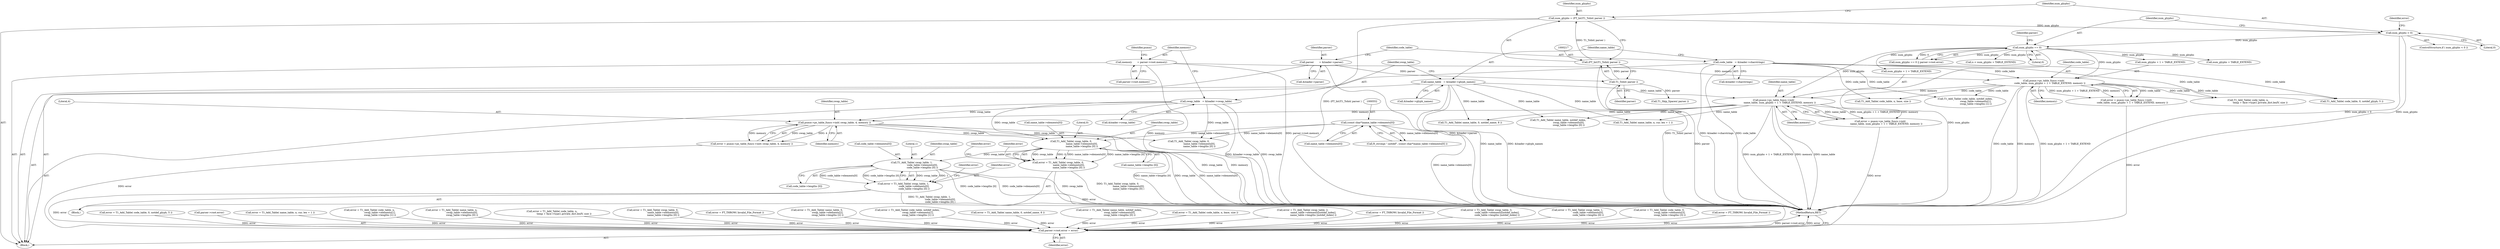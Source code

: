 digraph "0_savannah_dd89710f0f643eb0f99a3830e0712d26c7642acd@array" {
"1000719" [label="(Call,T1_Add_Table( swap_table, 0,\n                            name_table->elements[0],\n                            name_table->lengths [0] ))"];
"1000275" [label="(Call,psaux->ps_table_funcs->init( swap_table, 4, memory ))"];
"1000172" [label="(Call,swap_table   = &loader->swap_table)"];
"1000262" [label="(Call,psaux->ps_table_funcs->init(\n                name_table, num_glyphs + 1 + TABLE_EXTEND, memory ))"];
"1000165" [label="(Call,name_table   = &loader->glyph_names)"];
"1000232" [label="(Call,num_glyphs == 0)"];
"1000221" [label="(Call,num_glyphs < 0)"];
"1000214" [label="(Call,num_glyphs = (FT_Int)T1_ToInt( parser ))"];
"1000216" [label="(Call,(FT_Int)T1_ToInt( parser ))"];
"1000218" [label="(Call,T1_ToInt( parser ))"];
"1000151" [label="(Call,parser       = &loader->parser)"];
"1000249" [label="(Call,psaux->ps_table_funcs->init(\n                code_table, num_glyphs + 1 + TABLE_EXTEND, memory ))"];
"1000158" [label="(Call,code_table   = &loader->charstrings)"];
"1000179" [label="(Call,memory       = parser->root.memory)"];
"1000551" [label="(Call,(const char*)name_table->elements[0])"];
"1000717" [label="(Call,error = T1_Add_Table( swap_table, 0,\n                            name_table->elements[0],\n                            name_table->lengths [0] ))"];
"1000816" [label="(Call,parser->root.error = error)"];
"1000737" [label="(Call,T1_Add_Table( swap_table, 1,\n                            code_table->elements[0],\n                            code_table->lengths [0] ))"];
"1000735" [label="(Call,error = T1_Add_Table( swap_table, 1,\n                            code_table->elements[0],\n                            code_table->lengths [0] ))"];
"1000251" [label="(Call,num_glyphs + 1 + TABLE_EXTEND)"];
"1000412" [label="(Call,T1_Add_Table( name_table, n, cur, len + 1 ))"];
"1000765" [label="(Call,T1_Add_Table( code_table, 0, notdef_glyph, 5 ))"];
"1000685" [label="(Call,error = T1_Add_Table( code_table, 0,\n                            swap_table->elements[3],\n                            swap_table->lengths [3] ))"];
"1000172" [label="(Call,swap_table   = &loader->swap_table)"];
"1000484" [label="(Call,error = FT_THROW( Invalid_File_Format ))"];
"1000181" [label="(Call,parser->root.memory)"];
"1000468" [label="(Call,num_glyphs + TABLE_EXTEND)"];
"1000740" [label="(Call,code_table->elements[0])"];
"1000260" [label="(Call,error = psaux->ps_table_funcs->init(\n                name_table, num_glyphs + 1 + TABLE_EXTEND, memory ))"];
"1000249" [label="(Call,psaux->ps_table_funcs->init(\n                code_table, num_glyphs + 1 + TABLE_EXTEND, memory ))"];
"1000189" [label="(Identifier,psaux)"];
"1000745" [label="(Call,code_table->lengths [0])"];
"1000736" [label="(Identifier,error)"];
"1000174" [label="(Call,&loader->swap_table)"];
"1000220" [label="(ControlStructure,if ( num_glyphs < 0 ))"];
"1000151" [label="(Call,parser       = &loader->parser)"];
"1000763" [label="(Call,error = T1_Add_Table( code_table, 0, notdef_glyph, 5 ))"];
"1000269" [label="(Identifier,memory)"];
"1000263" [label="(Identifier,name_table)"];
"1000250" [label="(Identifier,code_table)"];
"1000727" [label="(Call,name_table->lengths [0])"];
"1000755" [label="(Call,T1_Add_Table( name_table, 0, notdef_name, 8 ))"];
"1000735" [label="(Call,error = T1_Add_Table( swap_table, 1,\n                            code_table->elements[0],\n                            code_table->lengths [0] ))"];
"1000221" [label="(Call,num_glyphs < 0)"];
"1000817" [label="(Call,parser->root.error)"];
"1000410" [label="(Call,error = T1_Add_Table( name_table, n, cur, len + 1 ))"];
"1000226" [label="(Identifier,error)"];
"1000791" [label="(Call,error = T1_Add_Table( code_table, n,\n                            swap_table->elements[1],\n                            swap_table->lengths [1] ))"];
"1000773" [label="(Call,error = T1_Add_Table( name_table, n,\n                            swap_table->elements[0],\n                            swap_table->lengths [0] ))"];
"1000816" [label="(Call,parser->root.error = error)"];
"1000561" [label="(Call,T1_Add_Table( swap_table, 0,\n                            name_table->elements[0],\n                            name_table->lengths [0] ))"];
"1000707" [label="(Block,)"];
"1000276" [label="(Identifier,swap_table)"];
"1000231" [label="(Call,num_glyphs == 0 || parser->root.error)"];
"1000223" [label="(Literal,0)"];
"1000553" [label="(Call,name_table->elements[0])"];
"1000215" [label="(Identifier,num_glyphs)"];
"1000511" [label="(Call,error = T1_Add_Table( code_table, n,\n                                temp + face->type1.private_dict.lenIV, size ))"];
"1000153" [label="(Call,&loader->parser)"];
"1000149" [label="(Block,)"];
"1000823" [label="(MethodReturn,RET)"];
"1000633" [label="(Call,T1_Add_Table( name_table, notdef_index,\n                            swap_table->elements[0],\n                            swap_table->lengths [0] ))"];
"1000160" [label="(Call,&loader->charstrings)"];
"1000822" [label="(Identifier,error)"];
"1000222" [label="(Identifier,num_glyphs)"];
"1000559" [label="(Call,error = T1_Add_Table( swap_table, 0,\n                            name_table->elements[0],\n                            name_table->lengths [0] ))"];
"1000247" [label="(Call,error = psaux->ps_table_funcs->init(\n                code_table, num_glyphs + 1 + TABLE_EXTEND, memory ))"];
"1000158" [label="(Call,code_table   = &loader->charstrings)"];
"1000166" [label="(Identifier,name_table)"];
"1000379" [label="(Call,error = FT_THROW( Invalid_File_Format ))"];
"1000722" [label="(Call,name_table->elements[0])"];
"1000219" [label="(Identifier,parser)"];
"1000264" [label="(Call,num_glyphs + 1 + TABLE_EXTEND)"];
"1000531" [label="(Call,T1_Add_Table( code_table, n, base, size ))"];
"1000466" [label="(Call,n < num_glyphs + TABLE_EXTEND)"];
"1000159" [label="(Identifier,code_table)"];
"1000167" [label="(Call,&loader->glyph_names)"];
"1000667" [label="(Call,error = T1_Add_Table( name_table, 0,\n                            swap_table->elements[2],\n                            swap_table->lengths [2] ))"];
"1000237" [label="(Identifier,parser)"];
"1000649" [label="(Call,error = T1_Add_Table( code_table, notdef_index,\n                            swap_table->elements[1],\n                            swap_table->lengths [1] ))"];
"1000733" [label="(Identifier,error)"];
"1000753" [label="(Call,error = T1_Add_Table( name_table, 0, notdef_name, 8 ))"];
"1000631" [label="(Call,error = T1_Add_Table( name_table, notdef_index,\n                            swap_table->elements[0],\n                            swap_table->lengths [0] ))"];
"1000278" [label="(Identifier,memory)"];
"1000719" [label="(Call,T1_Add_Table( swap_table, 0,\n                            name_table->elements[0],\n                            name_table->lengths [0] ))"];
"1000152" [label="(Identifier,parser)"];
"1000256" [label="(Identifier,memory)"];
"1000651" [label="(Call,T1_Add_Table( code_table, notdef_index,\n                            swap_table->elements[1],\n                            swap_table->lengths [1] ))"];
"1000289" [label="(Call,T1_Skip_Spaces( parser ))"];
"1000717" [label="(Call,error = T1_Add_Table( swap_table, 0,\n                            name_table->elements[0],\n                            name_table->lengths [0] ))"];
"1000513" [label="(Call,T1_Add_Table( code_table, n,\n                                temp + face->type1.private_dict.lenIV, size ))"];
"1000739" [label="(Literal,1)"];
"1000234" [label="(Literal,0)"];
"1000751" [label="(Identifier,error)"];
"1000721" [label="(Literal,0)"];
"1000232" [label="(Call,num_glyphs == 0)"];
"1000529" [label="(Call,error = T1_Add_Table( code_table, n, base, size ))"];
"1000262" [label="(Call,psaux->ps_table_funcs->init(\n                name_table, num_glyphs + 1 + TABLE_EXTEND, memory ))"];
"1000218" [label="(Call,T1_ToInt( parser ))"];
"1000233" [label="(Identifier,num_glyphs)"];
"1000718" [label="(Identifier,error)"];
"1000273" [label="(Call,error = psaux->ps_table_funcs->init( swap_table, 4, memory ))"];
"1000720" [label="(Identifier,swap_table)"];
"1000216" [label="(Call,(FT_Int)T1_ToInt( parser ))"];
"1000549" [label="(Call,ft_strcmp( \".notdef\", (const char*)name_table->elements[0] ))"];
"1000179" [label="(Call,memory       = parser->root.memory)"];
"1000551" [label="(Call,(const char*)name_table->elements[0])"];
"1000595" [label="(Call,error = T1_Add_Table( swap_table, 2,\n                            name_table->elements[notdef_index],\n                            name_table->lengths [notdef_index] ))"];
"1000275" [label="(Call,psaux->ps_table_funcs->init( swap_table, 4, memory ))"];
"1000738" [label="(Identifier,swap_table)"];
"1000737" [label="(Call,T1_Add_Table( swap_table, 1,\n                            code_table->elements[0],\n                            code_table->lengths [0] ))"];
"1000173" [label="(Identifier,swap_table)"];
"1000165" [label="(Call,name_table   = &loader->glyph_names)"];
"1000277" [label="(Literal,4)"];
"1000225" [label="(Call,error = FT_THROW( Invalid_File_Format ))"];
"1000214" [label="(Call,num_glyphs = (FT_Int)T1_ToInt( parser ))"];
"1000613" [label="(Call,error = T1_Add_Table( swap_table, 3,\n                            code_table->elements[notdef_index],\n                            code_table->lengths [notdef_index] ))"];
"1000180" [label="(Identifier,memory)"];
"1000577" [label="(Call,error = T1_Add_Table( swap_table, 1,\n                            code_table->elements[0],\n                            code_table->lengths [0] ))"];
"1000719" -> "1000717"  [label="AST: "];
"1000719" -> "1000727"  [label="CFG: "];
"1000720" -> "1000719"  [label="AST: "];
"1000721" -> "1000719"  [label="AST: "];
"1000722" -> "1000719"  [label="AST: "];
"1000727" -> "1000719"  [label="AST: "];
"1000717" -> "1000719"  [label="CFG: "];
"1000719" -> "1000823"  [label="DDG: name_table->lengths [0]"];
"1000719" -> "1000823"  [label="DDG: swap_table"];
"1000719" -> "1000823"  [label="DDG: name_table->elements[0]"];
"1000719" -> "1000717"  [label="DDG: swap_table"];
"1000719" -> "1000717"  [label="DDG: 0"];
"1000719" -> "1000717"  [label="DDG: name_table->elements[0]"];
"1000719" -> "1000717"  [label="DDG: name_table->lengths [0]"];
"1000275" -> "1000719"  [label="DDG: swap_table"];
"1000172" -> "1000719"  [label="DDG: swap_table"];
"1000551" -> "1000719"  [label="DDG: name_table->elements[0]"];
"1000719" -> "1000737"  [label="DDG: swap_table"];
"1000275" -> "1000273"  [label="AST: "];
"1000275" -> "1000278"  [label="CFG: "];
"1000276" -> "1000275"  [label="AST: "];
"1000277" -> "1000275"  [label="AST: "];
"1000278" -> "1000275"  [label="AST: "];
"1000273" -> "1000275"  [label="CFG: "];
"1000275" -> "1000823"  [label="DDG: memory"];
"1000275" -> "1000823"  [label="DDG: swap_table"];
"1000275" -> "1000273"  [label="DDG: swap_table"];
"1000275" -> "1000273"  [label="DDG: 4"];
"1000275" -> "1000273"  [label="DDG: memory"];
"1000172" -> "1000275"  [label="DDG: swap_table"];
"1000262" -> "1000275"  [label="DDG: memory"];
"1000275" -> "1000561"  [label="DDG: swap_table"];
"1000172" -> "1000149"  [label="AST: "];
"1000172" -> "1000174"  [label="CFG: "];
"1000173" -> "1000172"  [label="AST: "];
"1000174" -> "1000172"  [label="AST: "];
"1000180" -> "1000172"  [label="CFG: "];
"1000172" -> "1000823"  [label="DDG: swap_table"];
"1000172" -> "1000823"  [label="DDG: &loader->swap_table"];
"1000172" -> "1000561"  [label="DDG: swap_table"];
"1000262" -> "1000260"  [label="AST: "];
"1000262" -> "1000269"  [label="CFG: "];
"1000263" -> "1000262"  [label="AST: "];
"1000264" -> "1000262"  [label="AST: "];
"1000269" -> "1000262"  [label="AST: "];
"1000260" -> "1000262"  [label="CFG: "];
"1000262" -> "1000823"  [label="DDG: memory"];
"1000262" -> "1000823"  [label="DDG: name_table"];
"1000262" -> "1000823"  [label="DDG: num_glyphs + 1 + TABLE_EXTEND"];
"1000262" -> "1000260"  [label="DDG: name_table"];
"1000262" -> "1000260"  [label="DDG: num_glyphs + 1 + TABLE_EXTEND"];
"1000262" -> "1000260"  [label="DDG: memory"];
"1000165" -> "1000262"  [label="DDG: name_table"];
"1000232" -> "1000262"  [label="DDG: num_glyphs"];
"1000249" -> "1000262"  [label="DDG: memory"];
"1000262" -> "1000412"  [label="DDG: name_table"];
"1000262" -> "1000633"  [label="DDG: name_table"];
"1000262" -> "1000755"  [label="DDG: name_table"];
"1000165" -> "1000149"  [label="AST: "];
"1000165" -> "1000167"  [label="CFG: "];
"1000166" -> "1000165"  [label="AST: "];
"1000167" -> "1000165"  [label="AST: "];
"1000173" -> "1000165"  [label="CFG: "];
"1000165" -> "1000823"  [label="DDG: name_table"];
"1000165" -> "1000823"  [label="DDG: &loader->glyph_names"];
"1000165" -> "1000412"  [label="DDG: name_table"];
"1000165" -> "1000633"  [label="DDG: name_table"];
"1000165" -> "1000755"  [label="DDG: name_table"];
"1000232" -> "1000231"  [label="AST: "];
"1000232" -> "1000234"  [label="CFG: "];
"1000233" -> "1000232"  [label="AST: "];
"1000234" -> "1000232"  [label="AST: "];
"1000237" -> "1000232"  [label="CFG: "];
"1000231" -> "1000232"  [label="CFG: "];
"1000232" -> "1000823"  [label="DDG: num_glyphs"];
"1000232" -> "1000231"  [label="DDG: num_glyphs"];
"1000232" -> "1000231"  [label="DDG: 0"];
"1000221" -> "1000232"  [label="DDG: num_glyphs"];
"1000232" -> "1000249"  [label="DDG: num_glyphs"];
"1000232" -> "1000251"  [label="DDG: num_glyphs"];
"1000232" -> "1000264"  [label="DDG: num_glyphs"];
"1000232" -> "1000466"  [label="DDG: num_glyphs"];
"1000232" -> "1000468"  [label="DDG: num_glyphs"];
"1000221" -> "1000220"  [label="AST: "];
"1000221" -> "1000223"  [label="CFG: "];
"1000222" -> "1000221"  [label="AST: "];
"1000223" -> "1000221"  [label="AST: "];
"1000226" -> "1000221"  [label="CFG: "];
"1000233" -> "1000221"  [label="CFG: "];
"1000221" -> "1000823"  [label="DDG: num_glyphs < 0"];
"1000221" -> "1000823"  [label="DDG: num_glyphs"];
"1000214" -> "1000221"  [label="DDG: num_glyphs"];
"1000214" -> "1000149"  [label="AST: "];
"1000214" -> "1000216"  [label="CFG: "];
"1000215" -> "1000214"  [label="AST: "];
"1000216" -> "1000214"  [label="AST: "];
"1000222" -> "1000214"  [label="CFG: "];
"1000214" -> "1000823"  [label="DDG: (FT_Int)T1_ToInt( parser )"];
"1000216" -> "1000214"  [label="DDG: T1_ToInt( parser )"];
"1000216" -> "1000218"  [label="CFG: "];
"1000217" -> "1000216"  [label="AST: "];
"1000218" -> "1000216"  [label="AST: "];
"1000216" -> "1000823"  [label="DDG: T1_ToInt( parser )"];
"1000218" -> "1000216"  [label="DDG: parser"];
"1000218" -> "1000219"  [label="CFG: "];
"1000219" -> "1000218"  [label="AST: "];
"1000218" -> "1000823"  [label="DDG: parser"];
"1000151" -> "1000218"  [label="DDG: parser"];
"1000218" -> "1000289"  [label="DDG: parser"];
"1000151" -> "1000149"  [label="AST: "];
"1000151" -> "1000153"  [label="CFG: "];
"1000152" -> "1000151"  [label="AST: "];
"1000153" -> "1000151"  [label="AST: "];
"1000159" -> "1000151"  [label="CFG: "];
"1000151" -> "1000823"  [label="DDG: &loader->parser"];
"1000249" -> "1000247"  [label="AST: "];
"1000249" -> "1000256"  [label="CFG: "];
"1000250" -> "1000249"  [label="AST: "];
"1000251" -> "1000249"  [label="AST: "];
"1000256" -> "1000249"  [label="AST: "];
"1000247" -> "1000249"  [label="CFG: "];
"1000249" -> "1000823"  [label="DDG: memory"];
"1000249" -> "1000823"  [label="DDG: num_glyphs + 1 + TABLE_EXTEND"];
"1000249" -> "1000823"  [label="DDG: code_table"];
"1000249" -> "1000247"  [label="DDG: code_table"];
"1000249" -> "1000247"  [label="DDG: num_glyphs + 1 + TABLE_EXTEND"];
"1000249" -> "1000247"  [label="DDG: memory"];
"1000158" -> "1000249"  [label="DDG: code_table"];
"1000179" -> "1000249"  [label="DDG: memory"];
"1000249" -> "1000513"  [label="DDG: code_table"];
"1000249" -> "1000531"  [label="DDG: code_table"];
"1000249" -> "1000651"  [label="DDG: code_table"];
"1000249" -> "1000765"  [label="DDG: code_table"];
"1000158" -> "1000149"  [label="AST: "];
"1000158" -> "1000160"  [label="CFG: "];
"1000159" -> "1000158"  [label="AST: "];
"1000160" -> "1000158"  [label="AST: "];
"1000166" -> "1000158"  [label="CFG: "];
"1000158" -> "1000823"  [label="DDG: code_table"];
"1000158" -> "1000823"  [label="DDG: &loader->charstrings"];
"1000158" -> "1000513"  [label="DDG: code_table"];
"1000158" -> "1000531"  [label="DDG: code_table"];
"1000158" -> "1000651"  [label="DDG: code_table"];
"1000158" -> "1000765"  [label="DDG: code_table"];
"1000179" -> "1000149"  [label="AST: "];
"1000179" -> "1000181"  [label="CFG: "];
"1000180" -> "1000179"  [label="AST: "];
"1000181" -> "1000179"  [label="AST: "];
"1000189" -> "1000179"  [label="CFG: "];
"1000179" -> "1000823"  [label="DDG: parser->root.memory"];
"1000179" -> "1000823"  [label="DDG: memory"];
"1000551" -> "1000549"  [label="AST: "];
"1000551" -> "1000553"  [label="CFG: "];
"1000552" -> "1000551"  [label="AST: "];
"1000553" -> "1000551"  [label="AST: "];
"1000549" -> "1000551"  [label="CFG: "];
"1000551" -> "1000823"  [label="DDG: name_table->elements[0]"];
"1000551" -> "1000549"  [label="DDG: name_table->elements[0]"];
"1000551" -> "1000561"  [label="DDG: name_table->elements[0]"];
"1000717" -> "1000707"  [label="AST: "];
"1000718" -> "1000717"  [label="AST: "];
"1000733" -> "1000717"  [label="CFG: "];
"1000717" -> "1000823"  [label="DDG: T1_Add_Table( swap_table, 0,\n                            name_table->elements[0],\n                            name_table->lengths [0] )"];
"1000717" -> "1000816"  [label="DDG: error"];
"1000816" -> "1000149"  [label="AST: "];
"1000816" -> "1000822"  [label="CFG: "];
"1000817" -> "1000816"  [label="AST: "];
"1000822" -> "1000816"  [label="AST: "];
"1000823" -> "1000816"  [label="CFG: "];
"1000816" -> "1000823"  [label="DDG: parser->root.error"];
"1000816" -> "1000823"  [label="DDG: error"];
"1000559" -> "1000816"  [label="DDG: error"];
"1000667" -> "1000816"  [label="DDG: error"];
"1000225" -> "1000816"  [label="DDG: error"];
"1000273" -> "1000816"  [label="DDG: error"];
"1000685" -> "1000816"  [label="DDG: error"];
"1000773" -> "1000816"  [label="DDG: error"];
"1000260" -> "1000816"  [label="DDG: error"];
"1000735" -> "1000816"  [label="DDG: error"];
"1000484" -> "1000816"  [label="DDG: error"];
"1000613" -> "1000816"  [label="DDG: error"];
"1000247" -> "1000816"  [label="DDG: error"];
"1000791" -> "1000816"  [label="DDG: error"];
"1000753" -> "1000816"  [label="DDG: error"];
"1000649" -> "1000816"  [label="DDG: error"];
"1000410" -> "1000816"  [label="DDG: error"];
"1000631" -> "1000816"  [label="DDG: error"];
"1000379" -> "1000816"  [label="DDG: error"];
"1000595" -> "1000816"  [label="DDG: error"];
"1000577" -> "1000816"  [label="DDG: error"];
"1000529" -> "1000816"  [label="DDG: error"];
"1000763" -> "1000816"  [label="DDG: error"];
"1000511" -> "1000816"  [label="DDG: error"];
"1000737" -> "1000735"  [label="AST: "];
"1000737" -> "1000745"  [label="CFG: "];
"1000738" -> "1000737"  [label="AST: "];
"1000739" -> "1000737"  [label="AST: "];
"1000740" -> "1000737"  [label="AST: "];
"1000745" -> "1000737"  [label="AST: "];
"1000735" -> "1000737"  [label="CFG: "];
"1000737" -> "1000823"  [label="DDG: code_table->lengths [0]"];
"1000737" -> "1000823"  [label="DDG: code_table->elements[0]"];
"1000737" -> "1000823"  [label="DDG: swap_table"];
"1000737" -> "1000735"  [label="DDG: swap_table"];
"1000737" -> "1000735"  [label="DDG: 1"];
"1000737" -> "1000735"  [label="DDG: code_table->elements[0]"];
"1000737" -> "1000735"  [label="DDG: code_table->lengths [0]"];
"1000735" -> "1000707"  [label="AST: "];
"1000736" -> "1000735"  [label="AST: "];
"1000751" -> "1000735"  [label="CFG: "];
"1000735" -> "1000823"  [label="DDG: T1_Add_Table( swap_table, 1,\n                            code_table->elements[0],\n                            code_table->lengths [0] )"];
}
